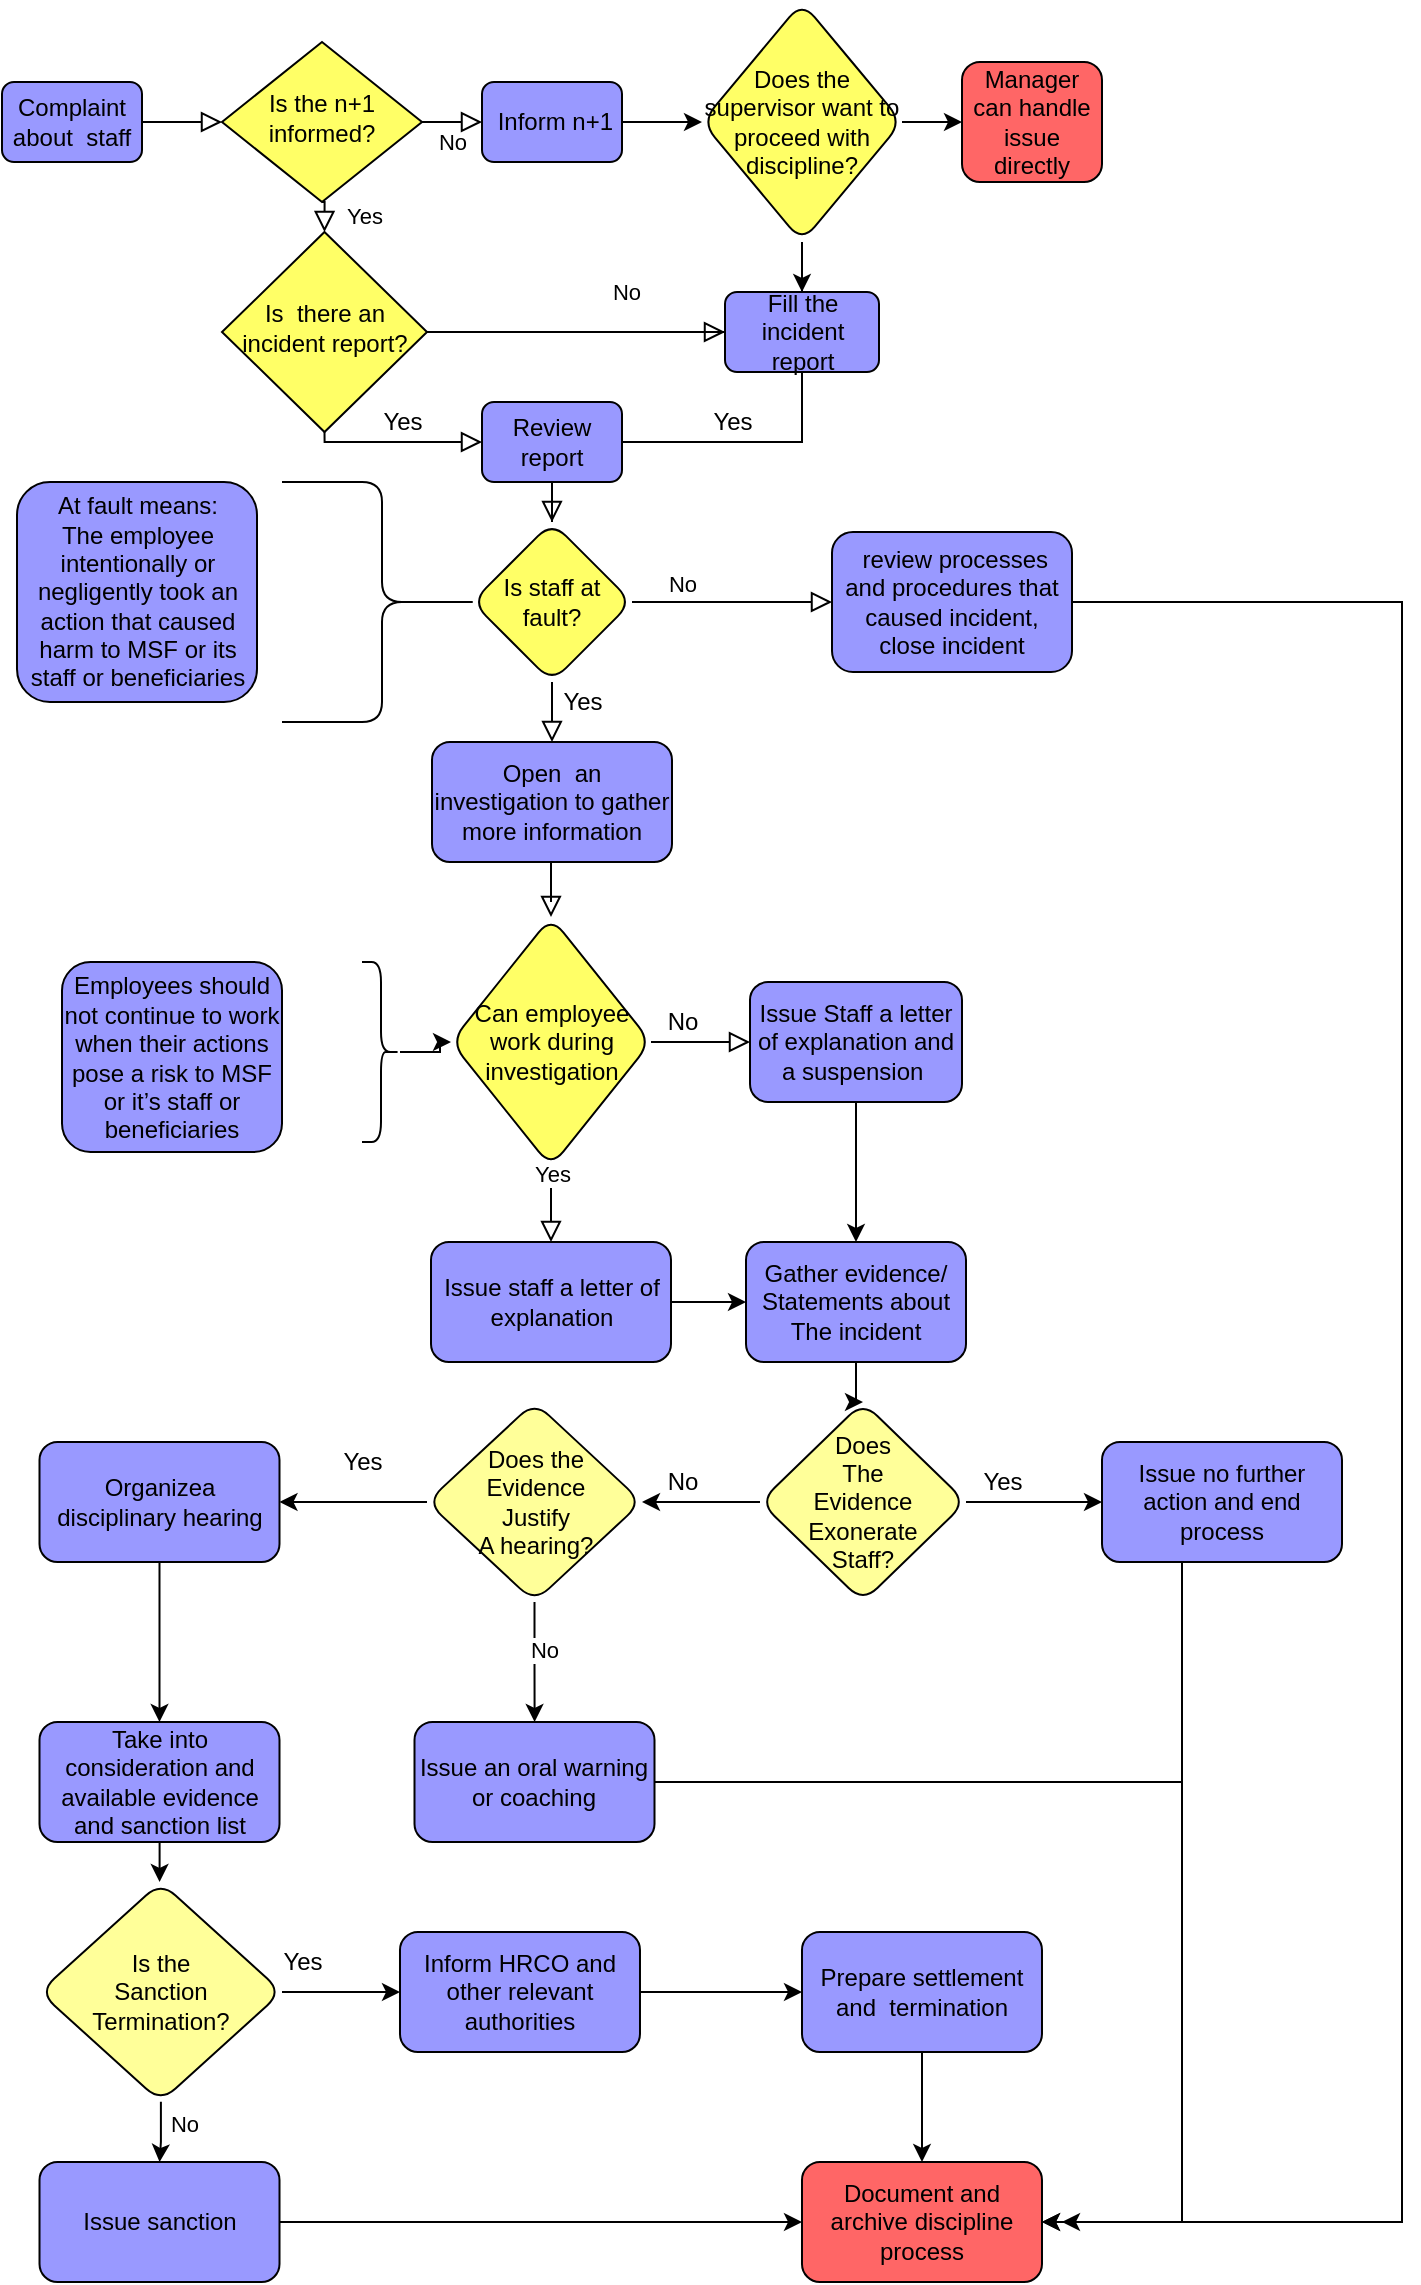 <mxfile version="15.7.2" type="github">
  <diagram id="C5RBs43oDa-KdzZeNtuy" name="Page-1">
    <mxGraphModel dx="878" dy="1403" grid="1" gridSize="10" guides="1" tooltips="1" connect="1" arrows="1" fold="1" page="1" pageScale="1" pageWidth="827" pageHeight="1169" math="0" shadow="0">
      <root>
        <mxCell id="WIyWlLk6GJQsqaUBKTNV-0" />
        <mxCell id="WIyWlLk6GJQsqaUBKTNV-1" parent="WIyWlLk6GJQsqaUBKTNV-0" />
        <mxCell id="WIyWlLk6GJQsqaUBKTNV-2" value="" style="rounded=0;html=1;jettySize=auto;orthogonalLoop=1;fontSize=11;endArrow=block;endFill=0;endSize=8;strokeWidth=1;shadow=0;labelBackgroundColor=none;edgeStyle=orthogonalEdgeStyle;entryX=0;entryY=0.5;entryDx=0;entryDy=0;" parent="WIyWlLk6GJQsqaUBKTNV-1" source="WIyWlLk6GJQsqaUBKTNV-3" target="WIyWlLk6GJQsqaUBKTNV-6" edge="1">
          <mxGeometry relative="1" as="geometry">
            <mxPoint x="115" y="210" as="targetPoint" />
            <Array as="points" />
          </mxGeometry>
        </mxCell>
        <mxCell id="WIyWlLk6GJQsqaUBKTNV-3" value="Complaint about &amp;nbsp;staff" style="rounded=1;whiteSpace=wrap;html=1;fontSize=12;glass=0;strokeWidth=1;shadow=0;fillColor=#9999FF;" parent="WIyWlLk6GJQsqaUBKTNV-1" vertex="1">
          <mxGeometry x="40" y="40" width="70" height="40" as="geometry" />
        </mxCell>
        <mxCell id="WIyWlLk6GJQsqaUBKTNV-4" value="Yes" style="rounded=0;html=1;jettySize=auto;orthogonalLoop=1;fontSize=11;endArrow=block;endFill=0;endSize=8;strokeWidth=1;shadow=0;labelBackgroundColor=none;edgeStyle=orthogonalEdgeStyle;exitX=0.5;exitY=1;exitDx=0;exitDy=0;entryX=0.5;entryY=0;entryDx=0;entryDy=0;" parent="WIyWlLk6GJQsqaUBKTNV-1" source="WIyWlLk6GJQsqaUBKTNV-6" target="WIyWlLk6GJQsqaUBKTNV-10" edge="1">
          <mxGeometry y="20" relative="1" as="geometry">
            <mxPoint as="offset" />
            <mxPoint x="120" y="130" as="sourcePoint" />
            <mxPoint x="90" y="240" as="targetPoint" />
            <Array as="points" />
          </mxGeometry>
        </mxCell>
        <mxCell id="WIyWlLk6GJQsqaUBKTNV-5" value="No" style="edgeStyle=orthogonalEdgeStyle;rounded=0;html=1;jettySize=auto;orthogonalLoop=1;fontSize=11;endArrow=block;endFill=0;endSize=8;strokeWidth=1;shadow=0;labelBackgroundColor=none;" parent="WIyWlLk6GJQsqaUBKTNV-1" source="WIyWlLk6GJQsqaUBKTNV-6" target="WIyWlLk6GJQsqaUBKTNV-7" edge="1">
          <mxGeometry y="10" relative="1" as="geometry">
            <mxPoint as="offset" />
          </mxGeometry>
        </mxCell>
        <mxCell id="WIyWlLk6GJQsqaUBKTNV-6" value="Is the n+1 informed?" style="rhombus;whiteSpace=wrap;html=1;shadow=0;fontFamily=Helvetica;fontSize=12;align=center;strokeWidth=1;spacing=6;spacingTop=-4;fillColor=#FFFF66;" parent="WIyWlLk6GJQsqaUBKTNV-1" vertex="1">
          <mxGeometry x="150" y="20" width="100" height="80" as="geometry" />
        </mxCell>
        <mxCell id="p9a7xt2REOktt-Pt6FsS-1" value="" style="edgeStyle=orthogonalEdgeStyle;rounded=0;orthogonalLoop=1;jettySize=auto;html=1;" parent="WIyWlLk6GJQsqaUBKTNV-1" source="WIyWlLk6GJQsqaUBKTNV-7" target="p9a7xt2REOktt-Pt6FsS-0" edge="1">
          <mxGeometry relative="1" as="geometry" />
        </mxCell>
        <mxCell id="WIyWlLk6GJQsqaUBKTNV-7" value="&amp;nbsp;Inform n+1" style="rounded=1;whiteSpace=wrap;html=1;fontSize=12;glass=0;strokeWidth=1;shadow=0;fillColor=#9999FF;" parent="WIyWlLk6GJQsqaUBKTNV-1" vertex="1">
          <mxGeometry x="280" y="40" width="70" height="40" as="geometry" />
        </mxCell>
        <mxCell id="WIyWlLk6GJQsqaUBKTNV-8" value="No" style="rounded=0;html=1;jettySize=auto;orthogonalLoop=1;fontSize=11;endArrow=block;endFill=0;endSize=8;strokeWidth=1;shadow=0;labelBackgroundColor=none;edgeStyle=orthogonalEdgeStyle;" parent="WIyWlLk6GJQsqaUBKTNV-1" source="WIyWlLk6GJQsqaUBKTNV-10" target="WIyWlLk6GJQsqaUBKTNV-11" edge="1">
          <mxGeometry x="0.333" y="20" relative="1" as="geometry">
            <mxPoint as="offset" />
          </mxGeometry>
        </mxCell>
        <mxCell id="WIyWlLk6GJQsqaUBKTNV-10" value="Is &amp;nbsp;there an incident report?" style="rhombus;whiteSpace=wrap;html=1;shadow=0;fontFamily=Helvetica;fontSize=12;align=center;strokeWidth=1;spacing=6;spacingTop=-4;fillColor=#FFFF66;" parent="WIyWlLk6GJQsqaUBKTNV-1" vertex="1">
          <mxGeometry x="150" y="115" width="102.5" height="100" as="geometry" />
        </mxCell>
        <mxCell id="p9a7xt2REOktt-Pt6FsS-11" value="" style="edgeStyle=orthogonalEdgeStyle;rounded=0;orthogonalLoop=1;jettySize=auto;html=1;shadow=0;labelBackgroundColor=none;endArrow=block;endFill=0;endSize=8;strokeWidth=1;" parent="WIyWlLk6GJQsqaUBKTNV-1" source="WIyWlLk6GJQsqaUBKTNV-12" target="p9a7xt2REOktt-Pt6FsS-10" edge="1">
          <mxGeometry relative="1" as="geometry" />
        </mxCell>
        <mxCell id="WIyWlLk6GJQsqaUBKTNV-12" value="Review report" style="rounded=1;whiteSpace=wrap;html=1;fontSize=12;glass=0;strokeWidth=1;shadow=0;fillColor=#9999FF;" parent="WIyWlLk6GJQsqaUBKTNV-1" vertex="1">
          <mxGeometry x="280" y="200" width="70" height="40" as="geometry" />
        </mxCell>
        <mxCell id="p9a7xt2REOktt-Pt6FsS-3" value="" style="edgeStyle=orthogonalEdgeStyle;rounded=0;orthogonalLoop=1;jettySize=auto;html=1;" parent="WIyWlLk6GJQsqaUBKTNV-1" source="p9a7xt2REOktt-Pt6FsS-0" target="WIyWlLk6GJQsqaUBKTNV-11" edge="1">
          <mxGeometry relative="1" as="geometry" />
        </mxCell>
        <mxCell id="p9a7xt2REOktt-Pt6FsS-6" value="" style="edgeStyle=orthogonalEdgeStyle;rounded=0;orthogonalLoop=1;jettySize=auto;html=1;startArrow=none;exitX=0.5;exitY=0;exitDx=0;exitDy=0;" parent="WIyWlLk6GJQsqaUBKTNV-1" source="p9a7xt2REOktt-Pt6FsS-0" target="p9a7xt2REOktt-Pt6FsS-5" edge="1">
          <mxGeometry relative="1" as="geometry">
            <mxPoint x="500" y="130" as="sourcePoint" />
            <Array as="points">
              <mxPoint x="490" y="60" />
              <mxPoint x="490" y="60" />
            </Array>
          </mxGeometry>
        </mxCell>
        <mxCell id="p9a7xt2REOktt-Pt6FsS-0" value="Does the supervisor want to proceed with discipline?" style="rhombus;whiteSpace=wrap;html=1;rounded=1;shadow=0;strokeWidth=1;glass=0;rotation=0;direction=south;fillColor=#FFFF66;" parent="WIyWlLk6GJQsqaUBKTNV-1" vertex="1">
          <mxGeometry x="390" width="100" height="120" as="geometry" />
        </mxCell>
        <mxCell id="p9a7xt2REOktt-Pt6FsS-9" value="" style="edgeStyle=orthogonalEdgeStyle;rounded=0;orthogonalLoop=1;jettySize=auto;html=1;shadow=0;labelBackgroundColor=none;endArrow=block;endFill=0;endSize=8;strokeWidth=1;startArrow=none;exitX=0.5;exitY=1;exitDx=0;exitDy=0;" parent="WIyWlLk6GJQsqaUBKTNV-1" source="WIyWlLk6GJQsqaUBKTNV-10" edge="1">
          <mxGeometry relative="1" as="geometry">
            <mxPoint x="200" y="290" as="sourcePoint" />
            <mxPoint x="280" y="220" as="targetPoint" />
            <Array as="points">
              <mxPoint x="201" y="220" />
              <mxPoint x="280" y="220" />
            </Array>
          </mxGeometry>
        </mxCell>
        <mxCell id="p9a7xt2REOktt-Pt6FsS-2" value="" style="edgeStyle=orthogonalEdgeStyle;rounded=0;html=1;jettySize=auto;orthogonalLoop=1;fontSize=11;endArrow=none;endFill=0;endSize=8;strokeWidth=1;shadow=0;labelBackgroundColor=none;" parent="WIyWlLk6GJQsqaUBKTNV-1" source="WIyWlLk6GJQsqaUBKTNV-10" target="WIyWlLk6GJQsqaUBKTNV-11" edge="1">
          <mxGeometry y="10" relative="1" as="geometry">
            <mxPoint as="offset" />
            <mxPoint x="157.469" y="315.033" as="sourcePoint" />
            <mxPoint x="424.984" y="530" as="targetPoint" />
          </mxGeometry>
        </mxCell>
        <mxCell id="p9a7xt2REOktt-Pt6FsS-5" value="Manager can handle issue directly" style="whiteSpace=wrap;html=1;rounded=1;shadow=0;strokeWidth=1;glass=0;fillColor=#FF6666;" parent="WIyWlLk6GJQsqaUBKTNV-1" vertex="1">
          <mxGeometry x="520" y="30" width="70" height="60" as="geometry" />
        </mxCell>
        <mxCell id="p9a7xt2REOktt-Pt6FsS-7" value="No" style="text;html=1;align=center;verticalAlign=middle;resizable=0;points=[];autosize=1;strokeColor=none;fillColor=none;" parent="WIyWlLk6GJQsqaUBKTNV-1" vertex="1">
          <mxGeometry x="425" y="140" width="30" height="20" as="geometry" />
        </mxCell>
        <mxCell id="p9a7xt2REOktt-Pt6FsS-15" value="" style="edgeStyle=orthogonalEdgeStyle;rounded=0;orthogonalLoop=1;jettySize=auto;html=1;shadow=0;labelBackgroundColor=none;endArrow=block;endFill=0;endSize=8;strokeWidth=1;" parent="WIyWlLk6GJQsqaUBKTNV-1" source="p9a7xt2REOktt-Pt6FsS-10" target="p9a7xt2REOktt-Pt6FsS-14" edge="1">
          <mxGeometry relative="1" as="geometry">
            <Array as="points">
              <mxPoint x="380" y="300" />
              <mxPoint x="380" y="300" />
            </Array>
          </mxGeometry>
        </mxCell>
        <mxCell id="N1CZZQMEwZb0GNwAny-S-1" value="No" style="edgeLabel;html=1;align=center;verticalAlign=middle;resizable=0;points=[];" vertex="1" connectable="0" parent="p9a7xt2REOktt-Pt6FsS-15">
          <mxGeometry x="-0.499" y="9" relative="1" as="geometry">
            <mxPoint as="offset" />
          </mxGeometry>
        </mxCell>
        <mxCell id="p9a7xt2REOktt-Pt6FsS-18" value="" style="edgeStyle=orthogonalEdgeStyle;rounded=0;orthogonalLoop=1;jettySize=auto;html=1;shadow=0;labelBackgroundColor=none;endArrow=block;endFill=0;endSize=8;strokeWidth=1;entryX=0.5;entryY=0;entryDx=0;entryDy=0;" parent="WIyWlLk6GJQsqaUBKTNV-1" source="p9a7xt2REOktt-Pt6FsS-10" target="p9a7xt2REOktt-Pt6FsS-17" edge="1">
          <mxGeometry relative="1" as="geometry">
            <mxPoint x="170" y="470" as="targetPoint" />
          </mxGeometry>
        </mxCell>
        <mxCell id="p9a7xt2REOktt-Pt6FsS-10" value="Is staff at fault?" style="rhombus;whiteSpace=wrap;html=1;rounded=1;shadow=0;strokeWidth=1;glass=0;fillColor=#FFFF66;" parent="WIyWlLk6GJQsqaUBKTNV-1" vertex="1">
          <mxGeometry x="275" y="260" width="80" height="80" as="geometry" />
        </mxCell>
        <mxCell id="p9a7xt2REOktt-Pt6FsS-12" value="At fault means:&lt;br&gt;The employee intentionally or negligently took an action that caused harm to MSF or its staff or beneficiaries" style="whiteSpace=wrap;html=1;rounded=1;shadow=0;strokeWidth=1;glass=0;fillColor=#9999FF;" parent="WIyWlLk6GJQsqaUBKTNV-1" vertex="1">
          <mxGeometry x="47.5" y="240" width="120" height="110" as="geometry" />
        </mxCell>
        <mxCell id="N1CZZQMEwZb0GNwAny-S-45" value="" style="edgeStyle=orthogonalEdgeStyle;rounded=0;orthogonalLoop=1;jettySize=auto;html=1;" edge="1" parent="WIyWlLk6GJQsqaUBKTNV-1" source="p9a7xt2REOktt-Pt6FsS-14">
          <mxGeometry relative="1" as="geometry">
            <mxPoint x="570" y="1110" as="targetPoint" />
            <Array as="points">
              <mxPoint x="740" y="300" />
              <mxPoint x="740" y="1110" />
            </Array>
          </mxGeometry>
        </mxCell>
        <mxCell id="p9a7xt2REOktt-Pt6FsS-14" value="&amp;nbsp;review processes and procedures that caused incident, close incident" style="whiteSpace=wrap;html=1;rounded=1;shadow=0;strokeWidth=1;glass=0;fillColor=#9999FF;" parent="WIyWlLk6GJQsqaUBKTNV-1" vertex="1">
          <mxGeometry x="455" y="265" width="120" height="70" as="geometry" />
        </mxCell>
        <mxCell id="p9a7xt2REOktt-Pt6FsS-16" value="No" style="text;html=1;align=center;verticalAlign=middle;resizable=0;points=[];autosize=1;strokeColor=none;fillColor=none;" parent="WIyWlLk6GJQsqaUBKTNV-1" vertex="1">
          <mxGeometry x="364.5" y="500" width="30" height="20" as="geometry" />
        </mxCell>
        <mxCell id="p9a7xt2REOktt-Pt6FsS-20" value="" style="edgeStyle=orthogonalEdgeStyle;rounded=0;orthogonalLoop=1;jettySize=auto;html=1;shadow=0;labelBackgroundColor=none;endArrow=block;endFill=0;endSize=8;strokeWidth=1;entryX=0.5;entryY=0;entryDx=0;entryDy=0;" parent="WIyWlLk6GJQsqaUBKTNV-1" source="p9a7xt2REOktt-Pt6FsS-17" target="p9a7xt2REOktt-Pt6FsS-19" edge="1">
          <mxGeometry relative="1" as="geometry">
            <mxPoint x="190" y="510" as="targetPoint" />
            <Array as="points">
              <mxPoint x="315" y="450" />
            </Array>
          </mxGeometry>
        </mxCell>
        <mxCell id="p9a7xt2REOktt-Pt6FsS-17" value="Open &amp;nbsp;an investigation to gather more information" style="whiteSpace=wrap;html=1;rounded=1;shadow=0;strokeWidth=1;glass=0;fillColor=#9999FF;" parent="WIyWlLk6GJQsqaUBKTNV-1" vertex="1">
          <mxGeometry x="255" y="370" width="120" height="60" as="geometry" />
        </mxCell>
        <mxCell id="p9a7xt2REOktt-Pt6FsS-28" value="" style="edgeStyle=orthogonalEdgeStyle;rounded=0;orthogonalLoop=1;jettySize=auto;html=1;shadow=0;labelBackgroundColor=none;endArrow=block;endFill=0;endSize=8;strokeWidth=1;" parent="WIyWlLk6GJQsqaUBKTNV-1" source="p9a7xt2REOktt-Pt6FsS-19" target="p9a7xt2REOktt-Pt6FsS-27" edge="1">
          <mxGeometry relative="1" as="geometry" />
        </mxCell>
        <mxCell id="p9a7xt2REOktt-Pt6FsS-29" value="Yes" style="edgeLabel;html=1;align=center;verticalAlign=middle;resizable=0;points=[];" parent="p9a7xt2REOktt-Pt6FsS-28" vertex="1" connectable="0">
          <mxGeometry x="-0.836" relative="1" as="geometry">
            <mxPoint as="offset" />
          </mxGeometry>
        </mxCell>
        <mxCell id="p9a7xt2REOktt-Pt6FsS-31" value="" style="edgeStyle=orthogonalEdgeStyle;rounded=0;orthogonalLoop=1;jettySize=auto;html=1;shadow=0;labelBackgroundColor=none;endArrow=block;endFill=0;endSize=8;strokeWidth=1;" parent="WIyWlLk6GJQsqaUBKTNV-1" source="p9a7xt2REOktt-Pt6FsS-19" target="p9a7xt2REOktt-Pt6FsS-30" edge="1">
          <mxGeometry relative="1" as="geometry" />
        </mxCell>
        <mxCell id="p9a7xt2REOktt-Pt6FsS-19" value="Can employee work during investigation" style="rhombus;whiteSpace=wrap;html=1;rounded=1;shadow=0;strokeWidth=1;glass=0;fillColor=#FFFF66;" parent="WIyWlLk6GJQsqaUBKTNV-1" vertex="1">
          <mxGeometry x="264.5" y="457.5" width="100" height="125" as="geometry" />
        </mxCell>
        <mxCell id="p9a7xt2REOktt-Pt6FsS-21" value="" style="shape=curlyBracket;whiteSpace=wrap;html=1;rounded=1;flipH=1;size=0.5;" parent="WIyWlLk6GJQsqaUBKTNV-1" vertex="1">
          <mxGeometry x="180" y="240" width="100" height="120" as="geometry" />
        </mxCell>
        <mxCell id="N1CZZQMEwZb0GNwAny-S-0" style="edgeStyle=orthogonalEdgeStyle;rounded=0;orthogonalLoop=1;jettySize=auto;html=1;entryX=0;entryY=0.5;entryDx=0;entryDy=0;" edge="1" parent="WIyWlLk6GJQsqaUBKTNV-1" source="p9a7xt2REOktt-Pt6FsS-22" target="p9a7xt2REOktt-Pt6FsS-19">
          <mxGeometry relative="1" as="geometry" />
        </mxCell>
        <mxCell id="p9a7xt2REOktt-Pt6FsS-22" value="" style="shape=curlyBracket;whiteSpace=wrap;html=1;rounded=1;flipH=1;size=0.5;" parent="WIyWlLk6GJQsqaUBKTNV-1" vertex="1">
          <mxGeometry x="220" y="480" width="19" height="90" as="geometry" />
        </mxCell>
        <mxCell id="p9a7xt2REOktt-Pt6FsS-23" value="Employees should not continue to work when their actions pose a risk to MSF or it’s staff or beneficiaries" style="whiteSpace=wrap;html=1;rounded=1;shadow=0;strokeWidth=1;glass=0;fillColor=#9999FF;" parent="WIyWlLk6GJQsqaUBKTNV-1" vertex="1">
          <mxGeometry x="70" y="480" width="110" height="95" as="geometry" />
        </mxCell>
        <mxCell id="N1CZZQMEwZb0GNwAny-S-4" value="" style="edgeStyle=orthogonalEdgeStyle;rounded=0;orthogonalLoop=1;jettySize=auto;html=1;" edge="1" parent="WIyWlLk6GJQsqaUBKTNV-1" source="p9a7xt2REOktt-Pt6FsS-27" target="N1CZZQMEwZb0GNwAny-S-3">
          <mxGeometry relative="1" as="geometry" />
        </mxCell>
        <mxCell id="p9a7xt2REOktt-Pt6FsS-27" value="Issue staff a letter of explanation" style="whiteSpace=wrap;html=1;rounded=1;shadow=0;strokeWidth=1;glass=0;fillColor=#9999FF;" parent="WIyWlLk6GJQsqaUBKTNV-1" vertex="1">
          <mxGeometry x="254.5" y="620" width="120" height="60" as="geometry" />
        </mxCell>
        <mxCell id="N1CZZQMEwZb0GNwAny-S-5" value="" style="edgeStyle=orthogonalEdgeStyle;rounded=0;orthogonalLoop=1;jettySize=auto;html=1;" edge="1" parent="WIyWlLk6GJQsqaUBKTNV-1" source="p9a7xt2REOktt-Pt6FsS-30" target="N1CZZQMEwZb0GNwAny-S-3">
          <mxGeometry relative="1" as="geometry" />
        </mxCell>
        <mxCell id="p9a7xt2REOktt-Pt6FsS-30" value="Issue Staff a letter of explanation and a suspension&amp;nbsp;" style="whiteSpace=wrap;html=1;rounded=1;shadow=0;strokeWidth=1;glass=0;fillColor=#9999FF;" parent="WIyWlLk6GJQsqaUBKTNV-1" vertex="1">
          <mxGeometry x="414" y="490" width="106" height="60" as="geometry" />
        </mxCell>
        <mxCell id="WIyWlLk6GJQsqaUBKTNV-11" value="Fill the incident report" style="rounded=1;whiteSpace=wrap;html=1;fontSize=12;glass=0;strokeWidth=1;shadow=0;fillColor=#9999FF;" parent="WIyWlLk6GJQsqaUBKTNV-1" vertex="1">
          <mxGeometry x="401.5" y="145" width="77" height="40" as="geometry" />
        </mxCell>
        <mxCell id="p9a7xt2REOktt-Pt6FsS-32" value="" style="edgeStyle=orthogonalEdgeStyle;rounded=0;orthogonalLoop=1;jettySize=auto;html=1;endArrow=none;" parent="WIyWlLk6GJQsqaUBKTNV-1" source="p9a7xt2REOktt-Pt6FsS-0" target="WIyWlLk6GJQsqaUBKTNV-11" edge="1">
          <mxGeometry relative="1" as="geometry">
            <mxPoint x="450" y="108" as="sourcePoint" />
            <mxPoint x="520" y="60" as="targetPoint" />
            <Array as="points">
              <mxPoint x="450" y="160" />
            </Array>
          </mxGeometry>
        </mxCell>
        <mxCell id="p9a7xt2REOktt-Pt6FsS-4" value="Yes" style="text;html=1;align=center;verticalAlign=middle;resizable=0;points=[];autosize=1;strokeColor=none;fillColor=none;" parent="WIyWlLk6GJQsqaUBKTNV-1" vertex="1">
          <mxGeometry x="220" y="200" width="40" height="20" as="geometry" />
        </mxCell>
        <mxCell id="p9a7xt2REOktt-Pt6FsS-34" value="Yes" style="text;html=1;align=center;verticalAlign=middle;resizable=0;points=[];autosize=1;strokeColor=none;fillColor=none;" parent="WIyWlLk6GJQsqaUBKTNV-1" vertex="1">
          <mxGeometry x="385" y="200" width="40" height="20" as="geometry" />
        </mxCell>
        <mxCell id="p9a7xt2REOktt-Pt6FsS-35" value="" style="edgeStyle=orthogonalEdgeStyle;rounded=0;html=1;jettySize=auto;orthogonalLoop=1;fontSize=11;endArrow=none;endFill=0;endSize=8;strokeWidth=1;shadow=0;labelBackgroundColor=none;startArrow=none;entryX=1;entryY=0.5;entryDx=0;entryDy=0;" parent="WIyWlLk6GJQsqaUBKTNV-1" source="WIyWlLk6GJQsqaUBKTNV-11" target="WIyWlLk6GJQsqaUBKTNV-12" edge="1">
          <mxGeometry x="0.172" y="-70" relative="1" as="geometry">
            <mxPoint x="-70" y="70" as="offset" />
            <mxPoint x="440" y="185" as="sourcePoint" />
            <mxPoint x="405" y="260" as="targetPoint" />
            <Array as="points">
              <mxPoint x="440" y="220" />
            </Array>
          </mxGeometry>
        </mxCell>
        <mxCell id="N1CZZQMEwZb0GNwAny-S-2" value="Yes" style="text;html=1;align=center;verticalAlign=middle;resizable=0;points=[];autosize=1;strokeColor=none;fillColor=none;" vertex="1" parent="WIyWlLk6GJQsqaUBKTNV-1">
          <mxGeometry x="310" y="340" width="40" height="20" as="geometry" />
        </mxCell>
        <mxCell id="N1CZZQMEwZb0GNwAny-S-10" value="" style="edgeStyle=orthogonalEdgeStyle;rounded=0;orthogonalLoop=1;jettySize=auto;html=1;" edge="1" parent="WIyWlLk6GJQsqaUBKTNV-1" source="N1CZZQMEwZb0GNwAny-S-3" target="N1CZZQMEwZb0GNwAny-S-9">
          <mxGeometry relative="1" as="geometry" />
        </mxCell>
        <mxCell id="N1CZZQMEwZb0GNwAny-S-3" value="Gather evidence/&lt;br&gt;Statements about&lt;br&gt;The incident" style="whiteSpace=wrap;html=1;rounded=1;shadow=0;strokeWidth=1;fillColor=#9999FF;glass=0;" vertex="1" parent="WIyWlLk6GJQsqaUBKTNV-1">
          <mxGeometry x="412" y="620" width="110" height="60" as="geometry" />
        </mxCell>
        <mxCell id="N1CZZQMEwZb0GNwAny-S-12" value="" style="edgeStyle=orthogonalEdgeStyle;rounded=0;orthogonalLoop=1;jettySize=auto;html=1;" edge="1" parent="WIyWlLk6GJQsqaUBKTNV-1" source="N1CZZQMEwZb0GNwAny-S-9" target="N1CZZQMEwZb0GNwAny-S-11">
          <mxGeometry relative="1" as="geometry" />
        </mxCell>
        <mxCell id="N1CZZQMEwZb0GNwAny-S-16" value="" style="edgeStyle=orthogonalEdgeStyle;rounded=0;orthogonalLoop=1;jettySize=auto;html=1;" edge="1" parent="WIyWlLk6GJQsqaUBKTNV-1" source="N1CZZQMEwZb0GNwAny-S-9" target="N1CZZQMEwZb0GNwAny-S-15">
          <mxGeometry relative="1" as="geometry" />
        </mxCell>
        <mxCell id="N1CZZQMEwZb0GNwAny-S-9" value="Does&lt;br&gt;The&lt;br&gt;Evidence&lt;br&gt;Exonerate&lt;br&gt;Staff?" style="rhombus;whiteSpace=wrap;html=1;rounded=1;shadow=0;strokeWidth=1;fillColor=#FFFF99;glass=0;" vertex="1" parent="WIyWlLk6GJQsqaUBKTNV-1">
          <mxGeometry x="419" y="700" width="103" height="100" as="geometry" />
        </mxCell>
        <mxCell id="N1CZZQMEwZb0GNwAny-S-43" value="" style="edgeStyle=orthogonalEdgeStyle;rounded=0;orthogonalLoop=1;jettySize=auto;html=1;" edge="1" parent="WIyWlLk6GJQsqaUBKTNV-1" source="N1CZZQMEwZb0GNwAny-S-11">
          <mxGeometry relative="1" as="geometry">
            <mxPoint x="560" y="1110" as="targetPoint" />
            <Array as="points">
              <mxPoint x="630" y="1110" />
            </Array>
          </mxGeometry>
        </mxCell>
        <mxCell id="N1CZZQMEwZb0GNwAny-S-11" value="Issue no further action and end process" style="whiteSpace=wrap;html=1;rounded=1;shadow=0;strokeWidth=1;fillColor=#9999FF;glass=0;" vertex="1" parent="WIyWlLk6GJQsqaUBKTNV-1">
          <mxGeometry x="590" y="720" width="120" height="60" as="geometry" />
        </mxCell>
        <mxCell id="N1CZZQMEwZb0GNwAny-S-20" value="" style="edgeStyle=orthogonalEdgeStyle;rounded=0;orthogonalLoop=1;jettySize=auto;html=1;" edge="1" parent="WIyWlLk6GJQsqaUBKTNV-1" source="N1CZZQMEwZb0GNwAny-S-15" target="N1CZZQMEwZb0GNwAny-S-19">
          <mxGeometry relative="1" as="geometry" />
        </mxCell>
        <mxCell id="N1CZZQMEwZb0GNwAny-S-25" value="No" style="edgeLabel;html=1;align=center;verticalAlign=middle;resizable=0;points=[];" vertex="1" connectable="0" parent="N1CZZQMEwZb0GNwAny-S-20">
          <mxGeometry x="-0.212" y="4" relative="1" as="geometry">
            <mxPoint as="offset" />
          </mxGeometry>
        </mxCell>
        <mxCell id="N1CZZQMEwZb0GNwAny-S-22" value="" style="edgeStyle=orthogonalEdgeStyle;rounded=0;orthogonalLoop=1;jettySize=auto;html=1;" edge="1" parent="WIyWlLk6GJQsqaUBKTNV-1" source="N1CZZQMEwZb0GNwAny-S-15" target="N1CZZQMEwZb0GNwAny-S-21">
          <mxGeometry relative="1" as="geometry">
            <Array as="points">
              <mxPoint x="210" y="750" />
              <mxPoint x="210" y="750" />
            </Array>
          </mxGeometry>
        </mxCell>
        <mxCell id="N1CZZQMEwZb0GNwAny-S-15" value="Does the&lt;br&gt;Evidence&lt;br&gt;Justify&lt;br&gt;A hearing?" style="rhombus;whiteSpace=wrap;html=1;rounded=1;shadow=0;strokeWidth=1;fillColor=#FFFF99;glass=0;" vertex="1" parent="WIyWlLk6GJQsqaUBKTNV-1">
          <mxGeometry x="252.5" y="700" width="107.5" height="100" as="geometry" />
        </mxCell>
        <mxCell id="N1CZZQMEwZb0GNwAny-S-17" value="Yes" style="text;html=1;align=center;verticalAlign=middle;resizable=0;points=[];autosize=1;strokeColor=none;fillColor=none;" vertex="1" parent="WIyWlLk6GJQsqaUBKTNV-1">
          <mxGeometry x="520" y="730" width="40" height="20" as="geometry" />
        </mxCell>
        <mxCell id="N1CZZQMEwZb0GNwAny-S-18" value="No" style="text;html=1;align=center;verticalAlign=middle;resizable=0;points=[];autosize=1;strokeColor=none;fillColor=none;" vertex="1" parent="WIyWlLk6GJQsqaUBKTNV-1">
          <mxGeometry x="365" y="730" width="30" height="20" as="geometry" />
        </mxCell>
        <mxCell id="N1CZZQMEwZb0GNwAny-S-41" value="" style="edgeStyle=orthogonalEdgeStyle;rounded=0;orthogonalLoop=1;jettySize=auto;html=1;" edge="1" parent="WIyWlLk6GJQsqaUBKTNV-1" source="N1CZZQMEwZb0GNwAny-S-19">
          <mxGeometry relative="1" as="geometry">
            <mxPoint x="560" y="1110" as="targetPoint" />
            <Array as="points">
              <mxPoint x="630" y="890" />
              <mxPoint x="630" y="1110" />
            </Array>
          </mxGeometry>
        </mxCell>
        <mxCell id="N1CZZQMEwZb0GNwAny-S-19" value="Issue an oral warning or coaching" style="whiteSpace=wrap;html=1;rounded=1;shadow=0;strokeWidth=1;fillColor=#9999FF;glass=0;" vertex="1" parent="WIyWlLk6GJQsqaUBKTNV-1">
          <mxGeometry x="246.25" y="860" width="120" height="60" as="geometry" />
        </mxCell>
        <mxCell id="N1CZZQMEwZb0GNwAny-S-24" value="" style="edgeStyle=orthogonalEdgeStyle;rounded=0;orthogonalLoop=1;jettySize=auto;html=1;" edge="1" parent="WIyWlLk6GJQsqaUBKTNV-1" source="N1CZZQMEwZb0GNwAny-S-21" target="N1CZZQMEwZb0GNwAny-S-23">
          <mxGeometry relative="1" as="geometry" />
        </mxCell>
        <mxCell id="N1CZZQMEwZb0GNwAny-S-21" value="Organizea disciplinary hearing" style="whiteSpace=wrap;html=1;rounded=1;shadow=0;strokeWidth=1;fillColor=#9999FF;glass=0;" vertex="1" parent="WIyWlLk6GJQsqaUBKTNV-1">
          <mxGeometry x="58.75" y="720" width="120" height="60" as="geometry" />
        </mxCell>
        <mxCell id="N1CZZQMEwZb0GNwAny-S-28" value="" style="edgeStyle=orthogonalEdgeStyle;rounded=0;orthogonalLoop=1;jettySize=auto;html=1;" edge="1" parent="WIyWlLk6GJQsqaUBKTNV-1" source="N1CZZQMEwZb0GNwAny-S-23" target="N1CZZQMEwZb0GNwAny-S-27">
          <mxGeometry relative="1" as="geometry" />
        </mxCell>
        <mxCell id="N1CZZQMEwZb0GNwAny-S-23" value="Take into consideration and available evidence and sanction list" style="whiteSpace=wrap;html=1;rounded=1;shadow=0;strokeWidth=1;fillColor=#9999FF;glass=0;" vertex="1" parent="WIyWlLk6GJQsqaUBKTNV-1">
          <mxGeometry x="58.75" y="860" width="120" height="60" as="geometry" />
        </mxCell>
        <mxCell id="N1CZZQMEwZb0GNwAny-S-26" value="Yes" style="text;html=1;align=center;verticalAlign=middle;resizable=0;points=[];autosize=1;strokeColor=none;fillColor=none;" vertex="1" parent="WIyWlLk6GJQsqaUBKTNV-1">
          <mxGeometry x="200" y="720" width="40" height="20" as="geometry" />
        </mxCell>
        <mxCell id="N1CZZQMEwZb0GNwAny-S-30" value="" style="edgeStyle=orthogonalEdgeStyle;rounded=0;orthogonalLoop=1;jettySize=auto;html=1;" edge="1" parent="WIyWlLk6GJQsqaUBKTNV-1" source="N1CZZQMEwZb0GNwAny-S-27" target="N1CZZQMEwZb0GNwAny-S-29">
          <mxGeometry relative="1" as="geometry" />
        </mxCell>
        <mxCell id="N1CZZQMEwZb0GNwAny-S-34" value="No" style="edgeLabel;html=1;align=center;verticalAlign=middle;resizable=0;points=[];" vertex="1" connectable="0" parent="N1CZZQMEwZb0GNwAny-S-30">
          <mxGeometry x="-0.314" y="11" relative="1" as="geometry">
            <mxPoint as="offset" />
          </mxGeometry>
        </mxCell>
        <mxCell id="N1CZZQMEwZb0GNwAny-S-32" value="" style="edgeStyle=orthogonalEdgeStyle;rounded=0;orthogonalLoop=1;jettySize=auto;html=1;" edge="1" parent="WIyWlLk6GJQsqaUBKTNV-1" source="N1CZZQMEwZb0GNwAny-S-27" target="N1CZZQMEwZb0GNwAny-S-31">
          <mxGeometry relative="1" as="geometry" />
        </mxCell>
        <mxCell id="N1CZZQMEwZb0GNwAny-S-27" value="Is the&lt;br&gt;Sanction&lt;br&gt;Termination?" style="rhombus;whiteSpace=wrap;html=1;rounded=1;shadow=0;strokeWidth=1;fillColor=#FFFF99;glass=0;" vertex="1" parent="WIyWlLk6GJQsqaUBKTNV-1">
          <mxGeometry x="58.75" y="940" width="121.25" height="110" as="geometry" />
        </mxCell>
        <mxCell id="N1CZZQMEwZb0GNwAny-S-36" value="" style="edgeStyle=orthogonalEdgeStyle;rounded=0;orthogonalLoop=1;jettySize=auto;html=1;" edge="1" parent="WIyWlLk6GJQsqaUBKTNV-1" source="N1CZZQMEwZb0GNwAny-S-29" target="N1CZZQMEwZb0GNwAny-S-35">
          <mxGeometry relative="1" as="geometry" />
        </mxCell>
        <mxCell id="N1CZZQMEwZb0GNwAny-S-29" value="Issue sanction" style="whiteSpace=wrap;html=1;rounded=1;shadow=0;strokeWidth=1;fillColor=#9999FF;glass=0;" vertex="1" parent="WIyWlLk6GJQsqaUBKTNV-1">
          <mxGeometry x="58.755" y="1080" width="120" height="60" as="geometry" />
        </mxCell>
        <mxCell id="N1CZZQMEwZb0GNwAny-S-38" value="" style="edgeStyle=orthogonalEdgeStyle;rounded=0;orthogonalLoop=1;jettySize=auto;html=1;" edge="1" parent="WIyWlLk6GJQsqaUBKTNV-1" source="N1CZZQMEwZb0GNwAny-S-31" target="N1CZZQMEwZb0GNwAny-S-37">
          <mxGeometry relative="1" as="geometry" />
        </mxCell>
        <mxCell id="N1CZZQMEwZb0GNwAny-S-31" value="Inform HRCO and other relevant authorities" style="whiteSpace=wrap;html=1;rounded=1;shadow=0;strokeWidth=1;fillColor=#9999FF;glass=0;" vertex="1" parent="WIyWlLk6GJQsqaUBKTNV-1">
          <mxGeometry x="238.995" y="965" width="120" height="60" as="geometry" />
        </mxCell>
        <mxCell id="N1CZZQMEwZb0GNwAny-S-33" value="Yes" style="text;html=1;align=center;verticalAlign=middle;resizable=0;points=[];autosize=1;strokeColor=none;fillColor=none;" vertex="1" parent="WIyWlLk6GJQsqaUBKTNV-1">
          <mxGeometry x="170" y="970" width="40" height="20" as="geometry" />
        </mxCell>
        <mxCell id="N1CZZQMEwZb0GNwAny-S-35" value="Document and archive discipline process" style="whiteSpace=wrap;html=1;rounded=1;shadow=0;strokeWidth=1;fillColor=#FF6666;glass=0;" vertex="1" parent="WIyWlLk6GJQsqaUBKTNV-1">
          <mxGeometry x="439.995" y="1080" width="120" height="60" as="geometry" />
        </mxCell>
        <mxCell id="N1CZZQMEwZb0GNwAny-S-39" value="" style="edgeStyle=orthogonalEdgeStyle;rounded=0;orthogonalLoop=1;jettySize=auto;html=1;" edge="1" parent="WIyWlLk6GJQsqaUBKTNV-1" source="N1CZZQMEwZb0GNwAny-S-37" target="N1CZZQMEwZb0GNwAny-S-35">
          <mxGeometry relative="1" as="geometry" />
        </mxCell>
        <mxCell id="N1CZZQMEwZb0GNwAny-S-37" value="Prepare settlement and &amp;nbsp;termination" style="whiteSpace=wrap;html=1;rounded=1;shadow=0;strokeWidth=1;fillColor=#9999FF;glass=0;" vertex="1" parent="WIyWlLk6GJQsqaUBKTNV-1">
          <mxGeometry x="439.995" y="965" width="120" height="60" as="geometry" />
        </mxCell>
      </root>
    </mxGraphModel>
  </diagram>
</mxfile>
